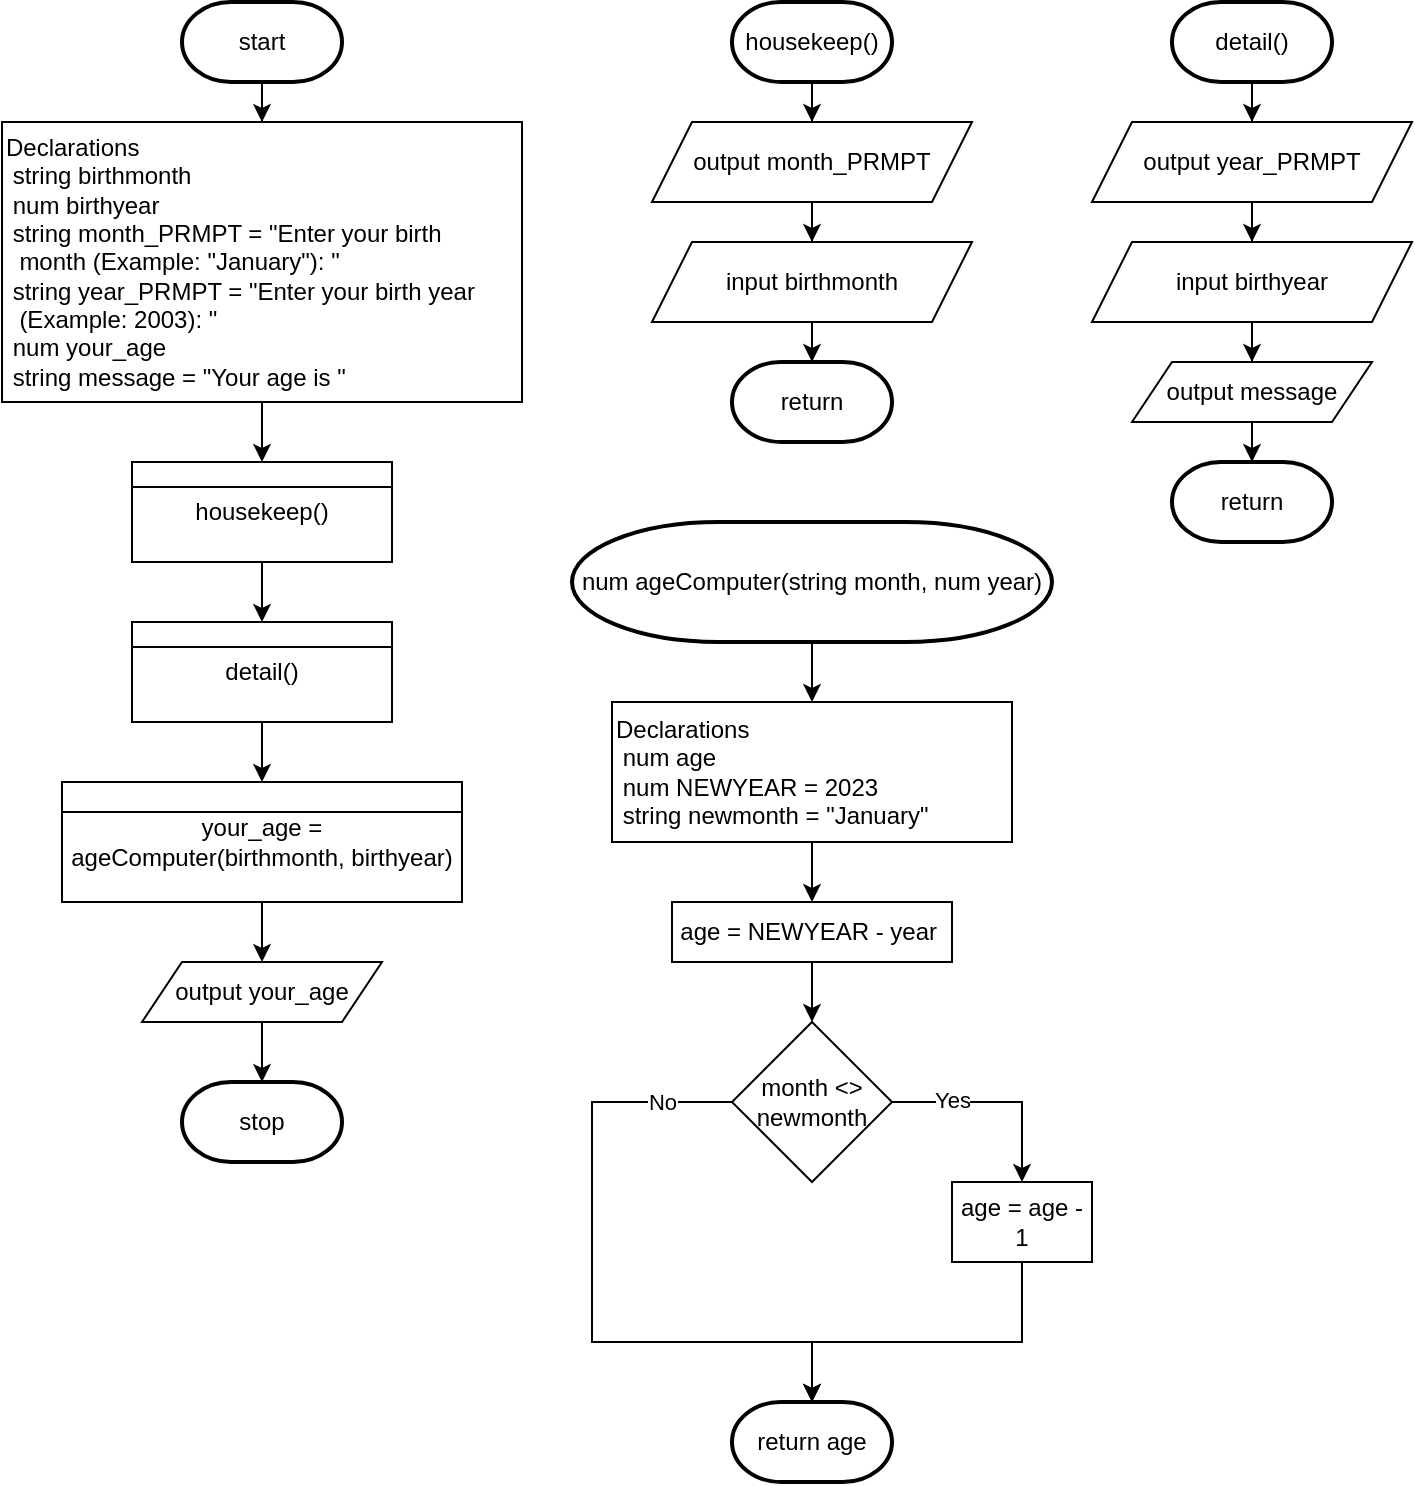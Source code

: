 <mxfile version="20.8.5" type="github">
  <diagram id="bqv9jCOaasBLHF7bT0kU" name="Page-1">
    <mxGraphModel dx="1221" dy="636" grid="1" gridSize="10" guides="1" tooltips="1" connect="1" arrows="1" fold="1" page="1" pageScale="1" pageWidth="850" pageHeight="1100" math="0" shadow="0">
      <root>
        <mxCell id="0" />
        <mxCell id="1" parent="0" />
        <mxCell id="BO-Bg9upHGbrOsPfVagr-37" style="edgeStyle=orthogonalEdgeStyle;rounded=0;orthogonalLoop=1;jettySize=auto;html=1;entryX=0.5;entryY=0;entryDx=0;entryDy=0;" parent="1" source="jwiF_gWuEXSg3bmq00h_-1" target="jwiF_gWuEXSg3bmq00h_-2" edge="1">
          <mxGeometry relative="1" as="geometry" />
        </mxCell>
        <mxCell id="jwiF_gWuEXSg3bmq00h_-1" value="start" style="strokeWidth=2;html=1;shape=mxgraph.flowchart.terminator;whiteSpace=wrap;" parent="1" vertex="1">
          <mxGeometry x="135" y="40" width="80" height="40" as="geometry" />
        </mxCell>
        <mxCell id="BO-Bg9upHGbrOsPfVagr-38" style="edgeStyle=orthogonalEdgeStyle;rounded=0;orthogonalLoop=1;jettySize=auto;html=1;entryX=0.5;entryY=0;entryDx=0;entryDy=0;" parent="1" source="jwiF_gWuEXSg3bmq00h_-2" target="BO-Bg9upHGbrOsPfVagr-1" edge="1">
          <mxGeometry relative="1" as="geometry" />
        </mxCell>
        <mxCell id="jwiF_gWuEXSg3bmq00h_-2" value="Declarations&lt;br&gt;&lt;span style=&quot;white-space: pre;&quot;&gt;	&lt;/span&gt;string birthmonth&lt;br&gt;&lt;span style=&quot;white-space: pre;&quot;&gt;	&lt;/span&gt;num birthyear&lt;br&gt;&lt;span style=&quot;white-space: pre;&quot;&gt;	&lt;/span&gt;string month_PRMPT = &quot;Enter your birth &lt;span style=&quot;white-space: pre;&quot;&gt;	&lt;/span&gt;&lt;span style=&quot;white-space: pre;&quot;&gt;	&lt;/span&gt;month (Example: &quot;January&quot;): &quot;&lt;br&gt;&lt;span style=&quot;white-space: pre;&quot;&gt;	&lt;/span&gt;string year_PRMPT = &quot;Enter your birth year &lt;span style=&quot;white-space: pre;&quot;&gt;	&lt;/span&gt;&lt;span style=&quot;white-space: pre;&quot;&gt;	&lt;/span&gt;(Example: 2003): &quot;&lt;br&gt;&lt;span style=&quot;white-space: pre;&quot;&gt;	&lt;/span&gt;num your_age&lt;br&gt;&lt;span style=&quot;white-space: pre;&quot;&gt;	&lt;/span&gt;string message = &quot;Your age is &quot;" style="rounded=0;whiteSpace=wrap;html=1;align=left;" parent="1" vertex="1">
          <mxGeometry x="45" y="100" width="260" height="140" as="geometry" />
        </mxCell>
        <mxCell id="BO-Bg9upHGbrOsPfVagr-4" value="" style="group" parent="1" vertex="1" connectable="0">
          <mxGeometry x="110" y="270" width="130" height="50" as="geometry" />
        </mxCell>
        <mxCell id="BO-Bg9upHGbrOsPfVagr-1" value="housekeep()" style="rounded=0;whiteSpace=wrap;html=1;" parent="BO-Bg9upHGbrOsPfVagr-4" vertex="1">
          <mxGeometry width="130" height="50" as="geometry" />
        </mxCell>
        <mxCell id="BO-Bg9upHGbrOsPfVagr-2" value="" style="endArrow=none;html=1;rounded=0;" parent="BO-Bg9upHGbrOsPfVagr-4" edge="1">
          <mxGeometry width="50" height="50" relative="1" as="geometry">
            <mxPoint y="12.502" as="sourcePoint" />
            <mxPoint x="130" y="12.502" as="targetPoint" />
          </mxGeometry>
        </mxCell>
        <mxCell id="BO-Bg9upHGbrOsPfVagr-43" style="edgeStyle=orthogonalEdgeStyle;rounded=0;orthogonalLoop=1;jettySize=auto;html=1;entryX=0.5;entryY=0;entryDx=0;entryDy=0;" parent="1" source="BO-Bg9upHGbrOsPfVagr-5" target="BO-Bg9upHGbrOsPfVagr-6" edge="1">
          <mxGeometry relative="1" as="geometry" />
        </mxCell>
        <mxCell id="BO-Bg9upHGbrOsPfVagr-5" value="housekeep()" style="strokeWidth=2;html=1;shape=mxgraph.flowchart.terminator;whiteSpace=wrap;" parent="1" vertex="1">
          <mxGeometry x="410" y="40" width="80" height="40" as="geometry" />
        </mxCell>
        <mxCell id="BO-Bg9upHGbrOsPfVagr-44" style="edgeStyle=orthogonalEdgeStyle;rounded=0;orthogonalLoop=1;jettySize=auto;html=1;entryX=0.5;entryY=0;entryDx=0;entryDy=0;" parent="1" source="BO-Bg9upHGbrOsPfVagr-6" target="BO-Bg9upHGbrOsPfVagr-7" edge="1">
          <mxGeometry relative="1" as="geometry" />
        </mxCell>
        <mxCell id="BO-Bg9upHGbrOsPfVagr-6" value="output month_PRMPT" style="shape=parallelogram;perimeter=parallelogramPerimeter;whiteSpace=wrap;html=1;fixedSize=1;" parent="1" vertex="1">
          <mxGeometry x="370" y="100" width="160" height="40" as="geometry" />
        </mxCell>
        <mxCell id="BO-Bg9upHGbrOsPfVagr-45" style="edgeStyle=orthogonalEdgeStyle;rounded=0;orthogonalLoop=1;jettySize=auto;html=1;entryX=0.5;entryY=0;entryDx=0;entryDy=0;entryPerimeter=0;" parent="1" source="BO-Bg9upHGbrOsPfVagr-7" target="BO-Bg9upHGbrOsPfVagr-10" edge="1">
          <mxGeometry relative="1" as="geometry" />
        </mxCell>
        <mxCell id="BO-Bg9upHGbrOsPfVagr-7" value="input birthmonth" style="shape=parallelogram;perimeter=parallelogramPerimeter;whiteSpace=wrap;html=1;fixedSize=1;" parent="1" vertex="1">
          <mxGeometry x="370" y="160" width="160" height="40" as="geometry" />
        </mxCell>
        <mxCell id="BO-Bg9upHGbrOsPfVagr-48" style="edgeStyle=orthogonalEdgeStyle;rounded=0;orthogonalLoop=1;jettySize=auto;html=1;entryX=0.5;entryY=0;entryDx=0;entryDy=0;" parent="1" source="BO-Bg9upHGbrOsPfVagr-8" target="BO-Bg9upHGbrOsPfVagr-9" edge="1">
          <mxGeometry relative="1" as="geometry" />
        </mxCell>
        <mxCell id="BO-Bg9upHGbrOsPfVagr-8" value="output year_PRMPT" style="shape=parallelogram;perimeter=parallelogramPerimeter;whiteSpace=wrap;html=1;fixedSize=1;" parent="1" vertex="1">
          <mxGeometry x="590" y="100" width="160" height="40" as="geometry" />
        </mxCell>
        <mxCell id="BO-Bg9upHGbrOsPfVagr-63" style="edgeStyle=orthogonalEdgeStyle;rounded=0;orthogonalLoop=1;jettySize=auto;html=1;entryX=0.5;entryY=0;entryDx=0;entryDy=0;" parent="1" source="BO-Bg9upHGbrOsPfVagr-9" target="BO-Bg9upHGbrOsPfVagr-33" edge="1">
          <mxGeometry relative="1" as="geometry" />
        </mxCell>
        <mxCell id="BO-Bg9upHGbrOsPfVagr-9" value="input birthyear" style="shape=parallelogram;perimeter=parallelogramPerimeter;whiteSpace=wrap;html=1;fixedSize=1;" parent="1" vertex="1">
          <mxGeometry x="590" y="160" width="160" height="40" as="geometry" />
        </mxCell>
        <mxCell id="BO-Bg9upHGbrOsPfVagr-10" value="return" style="strokeWidth=2;html=1;shape=mxgraph.flowchart.terminator;whiteSpace=wrap;" parent="1" vertex="1">
          <mxGeometry x="410" y="220" width="80" height="40" as="geometry" />
        </mxCell>
        <mxCell id="BO-Bg9upHGbrOsPfVagr-11" value="" style="group" parent="1" vertex="1" connectable="0">
          <mxGeometry x="110" y="350" width="130" height="50" as="geometry" />
        </mxCell>
        <mxCell id="BO-Bg9upHGbrOsPfVagr-12" value="detail()" style="rounded=0;whiteSpace=wrap;html=1;" parent="BO-Bg9upHGbrOsPfVagr-11" vertex="1">
          <mxGeometry width="130" height="50" as="geometry" />
        </mxCell>
        <mxCell id="BO-Bg9upHGbrOsPfVagr-13" value="" style="endArrow=none;html=1;rounded=0;" parent="BO-Bg9upHGbrOsPfVagr-11" edge="1">
          <mxGeometry width="50" height="50" relative="1" as="geometry">
            <mxPoint y="12.502" as="sourcePoint" />
            <mxPoint x="130" y="12.502" as="targetPoint" />
          </mxGeometry>
        </mxCell>
        <mxCell id="BO-Bg9upHGbrOsPfVagr-46" style="edgeStyle=orthogonalEdgeStyle;rounded=0;orthogonalLoop=1;jettySize=auto;html=1;entryX=0.5;entryY=0;entryDx=0;entryDy=0;" parent="1" source="BO-Bg9upHGbrOsPfVagr-14" target="BO-Bg9upHGbrOsPfVagr-8" edge="1">
          <mxGeometry relative="1" as="geometry" />
        </mxCell>
        <mxCell id="BO-Bg9upHGbrOsPfVagr-14" value="detail()" style="strokeWidth=2;html=1;shape=mxgraph.flowchart.terminator;whiteSpace=wrap;" parent="1" vertex="1">
          <mxGeometry x="630" y="40" width="80" height="40" as="geometry" />
        </mxCell>
        <mxCell id="BO-Bg9upHGbrOsPfVagr-22" value="" style="group" parent="1" vertex="1" connectable="0">
          <mxGeometry x="75" y="430" width="200" height="60" as="geometry" />
        </mxCell>
        <mxCell id="BO-Bg9upHGbrOsPfVagr-23" value="your_age = ageComputer(birthmonth, birthyear)" style="rounded=0;whiteSpace=wrap;html=1;" parent="BO-Bg9upHGbrOsPfVagr-22" vertex="1">
          <mxGeometry width="200" height="60" as="geometry" />
        </mxCell>
        <mxCell id="BO-Bg9upHGbrOsPfVagr-24" value="" style="endArrow=none;html=1;rounded=0;" parent="BO-Bg9upHGbrOsPfVagr-22" edge="1">
          <mxGeometry width="50" height="50" relative="1" as="geometry">
            <mxPoint y="15.002" as="sourcePoint" />
            <mxPoint x="200" y="15.002" as="targetPoint" />
          </mxGeometry>
        </mxCell>
        <mxCell id="BO-Bg9upHGbrOsPfVagr-25" value="return" style="strokeWidth=2;html=1;shape=mxgraph.flowchart.terminator;whiteSpace=wrap;" parent="1" vertex="1">
          <mxGeometry x="630" y="270" width="80" height="40" as="geometry" />
        </mxCell>
        <mxCell id="BO-Bg9upHGbrOsPfVagr-50" style="edgeStyle=orthogonalEdgeStyle;rounded=0;orthogonalLoop=1;jettySize=auto;html=1;entryX=0.5;entryY=0;entryDx=0;entryDy=0;" parent="1" source="BO-Bg9upHGbrOsPfVagr-28" target="BO-Bg9upHGbrOsPfVagr-29" edge="1">
          <mxGeometry relative="1" as="geometry" />
        </mxCell>
        <mxCell id="BO-Bg9upHGbrOsPfVagr-28" value="num ageComputer(string month, num year)" style="strokeWidth=2;html=1;shape=mxgraph.flowchart.terminator;whiteSpace=wrap;" parent="1" vertex="1">
          <mxGeometry x="330" y="300" width="240" height="60" as="geometry" />
        </mxCell>
        <mxCell id="BO-Bg9upHGbrOsPfVagr-51" style="edgeStyle=orthogonalEdgeStyle;rounded=0;orthogonalLoop=1;jettySize=auto;html=1;entryX=0.5;entryY=0;entryDx=0;entryDy=0;" parent="1" source="BO-Bg9upHGbrOsPfVagr-29" target="BO-Bg9upHGbrOsPfVagr-30" edge="1">
          <mxGeometry relative="1" as="geometry" />
        </mxCell>
        <mxCell id="BO-Bg9upHGbrOsPfVagr-29" value="Declarations&lt;br&gt;&lt;span style=&quot;white-space: pre;&quot;&gt;	&lt;/span&gt;num age&lt;br&gt;&lt;span style=&quot;white-space: pre;&quot;&gt;	&lt;/span&gt;num NEWYEAR = 2023&lt;br&gt;&lt;span style=&quot;white-space: pre;&quot;&gt;	&lt;/span&gt;string newmonth = &quot;January&quot;" style="rounded=0;whiteSpace=wrap;html=1;align=left;" parent="1" vertex="1">
          <mxGeometry x="350" y="390" width="200" height="70" as="geometry" />
        </mxCell>
        <mxCell id="BO-Bg9upHGbrOsPfVagr-52" style="edgeStyle=orthogonalEdgeStyle;rounded=0;orthogonalLoop=1;jettySize=auto;html=1;entryX=0.5;entryY=0;entryDx=0;entryDy=0;" parent="1" source="BO-Bg9upHGbrOsPfVagr-30" target="BO-Bg9upHGbrOsPfVagr-31" edge="1">
          <mxGeometry relative="1" as="geometry" />
        </mxCell>
        <mxCell id="BO-Bg9upHGbrOsPfVagr-30" value="age = NEWYEAR - year&amp;nbsp;" style="rounded=0;whiteSpace=wrap;html=1;" parent="1" vertex="1">
          <mxGeometry x="380" y="490" width="140" height="30" as="geometry" />
        </mxCell>
        <mxCell id="BO-Bg9upHGbrOsPfVagr-53" style="edgeStyle=orthogonalEdgeStyle;rounded=0;orthogonalLoop=1;jettySize=auto;html=1;entryX=0.5;entryY=0;entryDx=0;entryDy=0;" parent="1" source="BO-Bg9upHGbrOsPfVagr-31" target="BO-Bg9upHGbrOsPfVagr-32" edge="1">
          <mxGeometry relative="1" as="geometry" />
        </mxCell>
        <mxCell id="BO-Bg9upHGbrOsPfVagr-54" value="Yes" style="edgeLabel;html=1;align=center;verticalAlign=middle;resizable=0;points=[];" parent="BO-Bg9upHGbrOsPfVagr-53" vertex="1" connectable="0">
          <mxGeometry x="-0.611" y="1" relative="1" as="geometry">
            <mxPoint x="9" as="offset" />
          </mxGeometry>
        </mxCell>
        <mxCell id="BO-Bg9upHGbrOsPfVagr-65" style="edgeStyle=orthogonalEdgeStyle;rounded=0;orthogonalLoop=1;jettySize=auto;html=1;entryX=0.5;entryY=0;entryDx=0;entryDy=0;" parent="1" source="BO-Bg9upHGbrOsPfVagr-31" edge="1">
          <mxGeometry relative="1" as="geometry">
            <mxPoint x="450" y="740" as="targetPoint" />
            <Array as="points">
              <mxPoint x="340" y="590" />
              <mxPoint x="340" y="710" />
              <mxPoint x="450" y="710" />
            </Array>
          </mxGeometry>
        </mxCell>
        <mxCell id="BO-Bg9upHGbrOsPfVagr-71" value="No" style="edgeLabel;html=1;align=center;verticalAlign=middle;resizable=0;points=[];" parent="BO-Bg9upHGbrOsPfVagr-65" vertex="1" connectable="0">
          <mxGeometry x="-0.723" y="1" relative="1" as="geometry">
            <mxPoint x="10" y="-1" as="offset" />
          </mxGeometry>
        </mxCell>
        <mxCell id="BO-Bg9upHGbrOsPfVagr-31" value="month &amp;lt;&amp;gt; newmonth" style="rhombus;whiteSpace=wrap;html=1;" parent="1" vertex="1">
          <mxGeometry x="410" y="550" width="80" height="80" as="geometry" />
        </mxCell>
        <mxCell id="BO-Bg9upHGbrOsPfVagr-67" style="edgeStyle=orthogonalEdgeStyle;rounded=0;orthogonalLoop=1;jettySize=auto;html=1;" parent="1" source="BO-Bg9upHGbrOsPfVagr-32" edge="1">
          <mxGeometry relative="1" as="geometry">
            <mxPoint x="450" y="740" as="targetPoint" />
            <Array as="points">
              <mxPoint x="555" y="710" />
              <mxPoint x="450" y="710" />
            </Array>
          </mxGeometry>
        </mxCell>
        <mxCell id="BO-Bg9upHGbrOsPfVagr-32" value="age = age - 1" style="rounded=0;whiteSpace=wrap;html=1;" parent="1" vertex="1">
          <mxGeometry x="520" y="630" width="70" height="40" as="geometry" />
        </mxCell>
        <mxCell id="BO-Bg9upHGbrOsPfVagr-64" style="edgeStyle=orthogonalEdgeStyle;rounded=0;orthogonalLoop=1;jettySize=auto;html=1;entryX=0.5;entryY=0;entryDx=0;entryDy=0;entryPerimeter=0;" parent="1" source="BO-Bg9upHGbrOsPfVagr-33" target="BO-Bg9upHGbrOsPfVagr-25" edge="1">
          <mxGeometry relative="1" as="geometry" />
        </mxCell>
        <mxCell id="BO-Bg9upHGbrOsPfVagr-33" value="output message" style="shape=parallelogram;perimeter=parallelogramPerimeter;whiteSpace=wrap;html=1;fixedSize=1;" parent="1" vertex="1">
          <mxGeometry x="610" y="220" width="120" height="30" as="geometry" />
        </mxCell>
        <mxCell id="BO-Bg9upHGbrOsPfVagr-36" value="return age" style="strokeWidth=2;html=1;shape=mxgraph.flowchart.terminator;whiteSpace=wrap;" parent="1" vertex="1">
          <mxGeometry x="410" y="740" width="80" height="40" as="geometry" />
        </mxCell>
        <mxCell id="BO-Bg9upHGbrOsPfVagr-39" style="edgeStyle=orthogonalEdgeStyle;rounded=0;orthogonalLoop=1;jettySize=auto;html=1;entryX=0.5;entryY=0;entryDx=0;entryDy=0;" parent="1" source="BO-Bg9upHGbrOsPfVagr-1" target="BO-Bg9upHGbrOsPfVagr-12" edge="1">
          <mxGeometry relative="1" as="geometry" />
        </mxCell>
        <mxCell id="BO-Bg9upHGbrOsPfVagr-40" style="edgeStyle=orthogonalEdgeStyle;rounded=0;orthogonalLoop=1;jettySize=auto;html=1;entryX=0.5;entryY=0;entryDx=0;entryDy=0;" parent="1" source="BO-Bg9upHGbrOsPfVagr-12" target="BO-Bg9upHGbrOsPfVagr-23" edge="1">
          <mxGeometry relative="1" as="geometry" />
        </mxCell>
        <mxCell id="BO-Bg9upHGbrOsPfVagr-41" value="stop" style="strokeWidth=2;html=1;shape=mxgraph.flowchart.terminator;whiteSpace=wrap;" parent="1" vertex="1">
          <mxGeometry x="135" y="580" width="80" height="40" as="geometry" />
        </mxCell>
        <mxCell id="BO-Bg9upHGbrOsPfVagr-70" style="edgeStyle=orthogonalEdgeStyle;rounded=0;orthogonalLoop=1;jettySize=auto;html=1;entryX=0.5;entryY=0;entryDx=0;entryDy=0;entryPerimeter=0;" parent="1" source="BO-Bg9upHGbrOsPfVagr-68" target="BO-Bg9upHGbrOsPfVagr-41" edge="1">
          <mxGeometry relative="1" as="geometry" />
        </mxCell>
        <mxCell id="BO-Bg9upHGbrOsPfVagr-68" value="output your_age" style="shape=parallelogram;perimeter=parallelogramPerimeter;whiteSpace=wrap;html=1;fixedSize=1;" parent="1" vertex="1">
          <mxGeometry x="115" y="520" width="120" height="30" as="geometry" />
        </mxCell>
        <mxCell id="BO-Bg9upHGbrOsPfVagr-69" style="edgeStyle=orthogonalEdgeStyle;rounded=0;orthogonalLoop=1;jettySize=auto;html=1;entryX=0.5;entryY=0;entryDx=0;entryDy=0;" parent="1" source="BO-Bg9upHGbrOsPfVagr-23" target="BO-Bg9upHGbrOsPfVagr-68" edge="1">
          <mxGeometry relative="1" as="geometry" />
        </mxCell>
      </root>
    </mxGraphModel>
  </diagram>
</mxfile>
